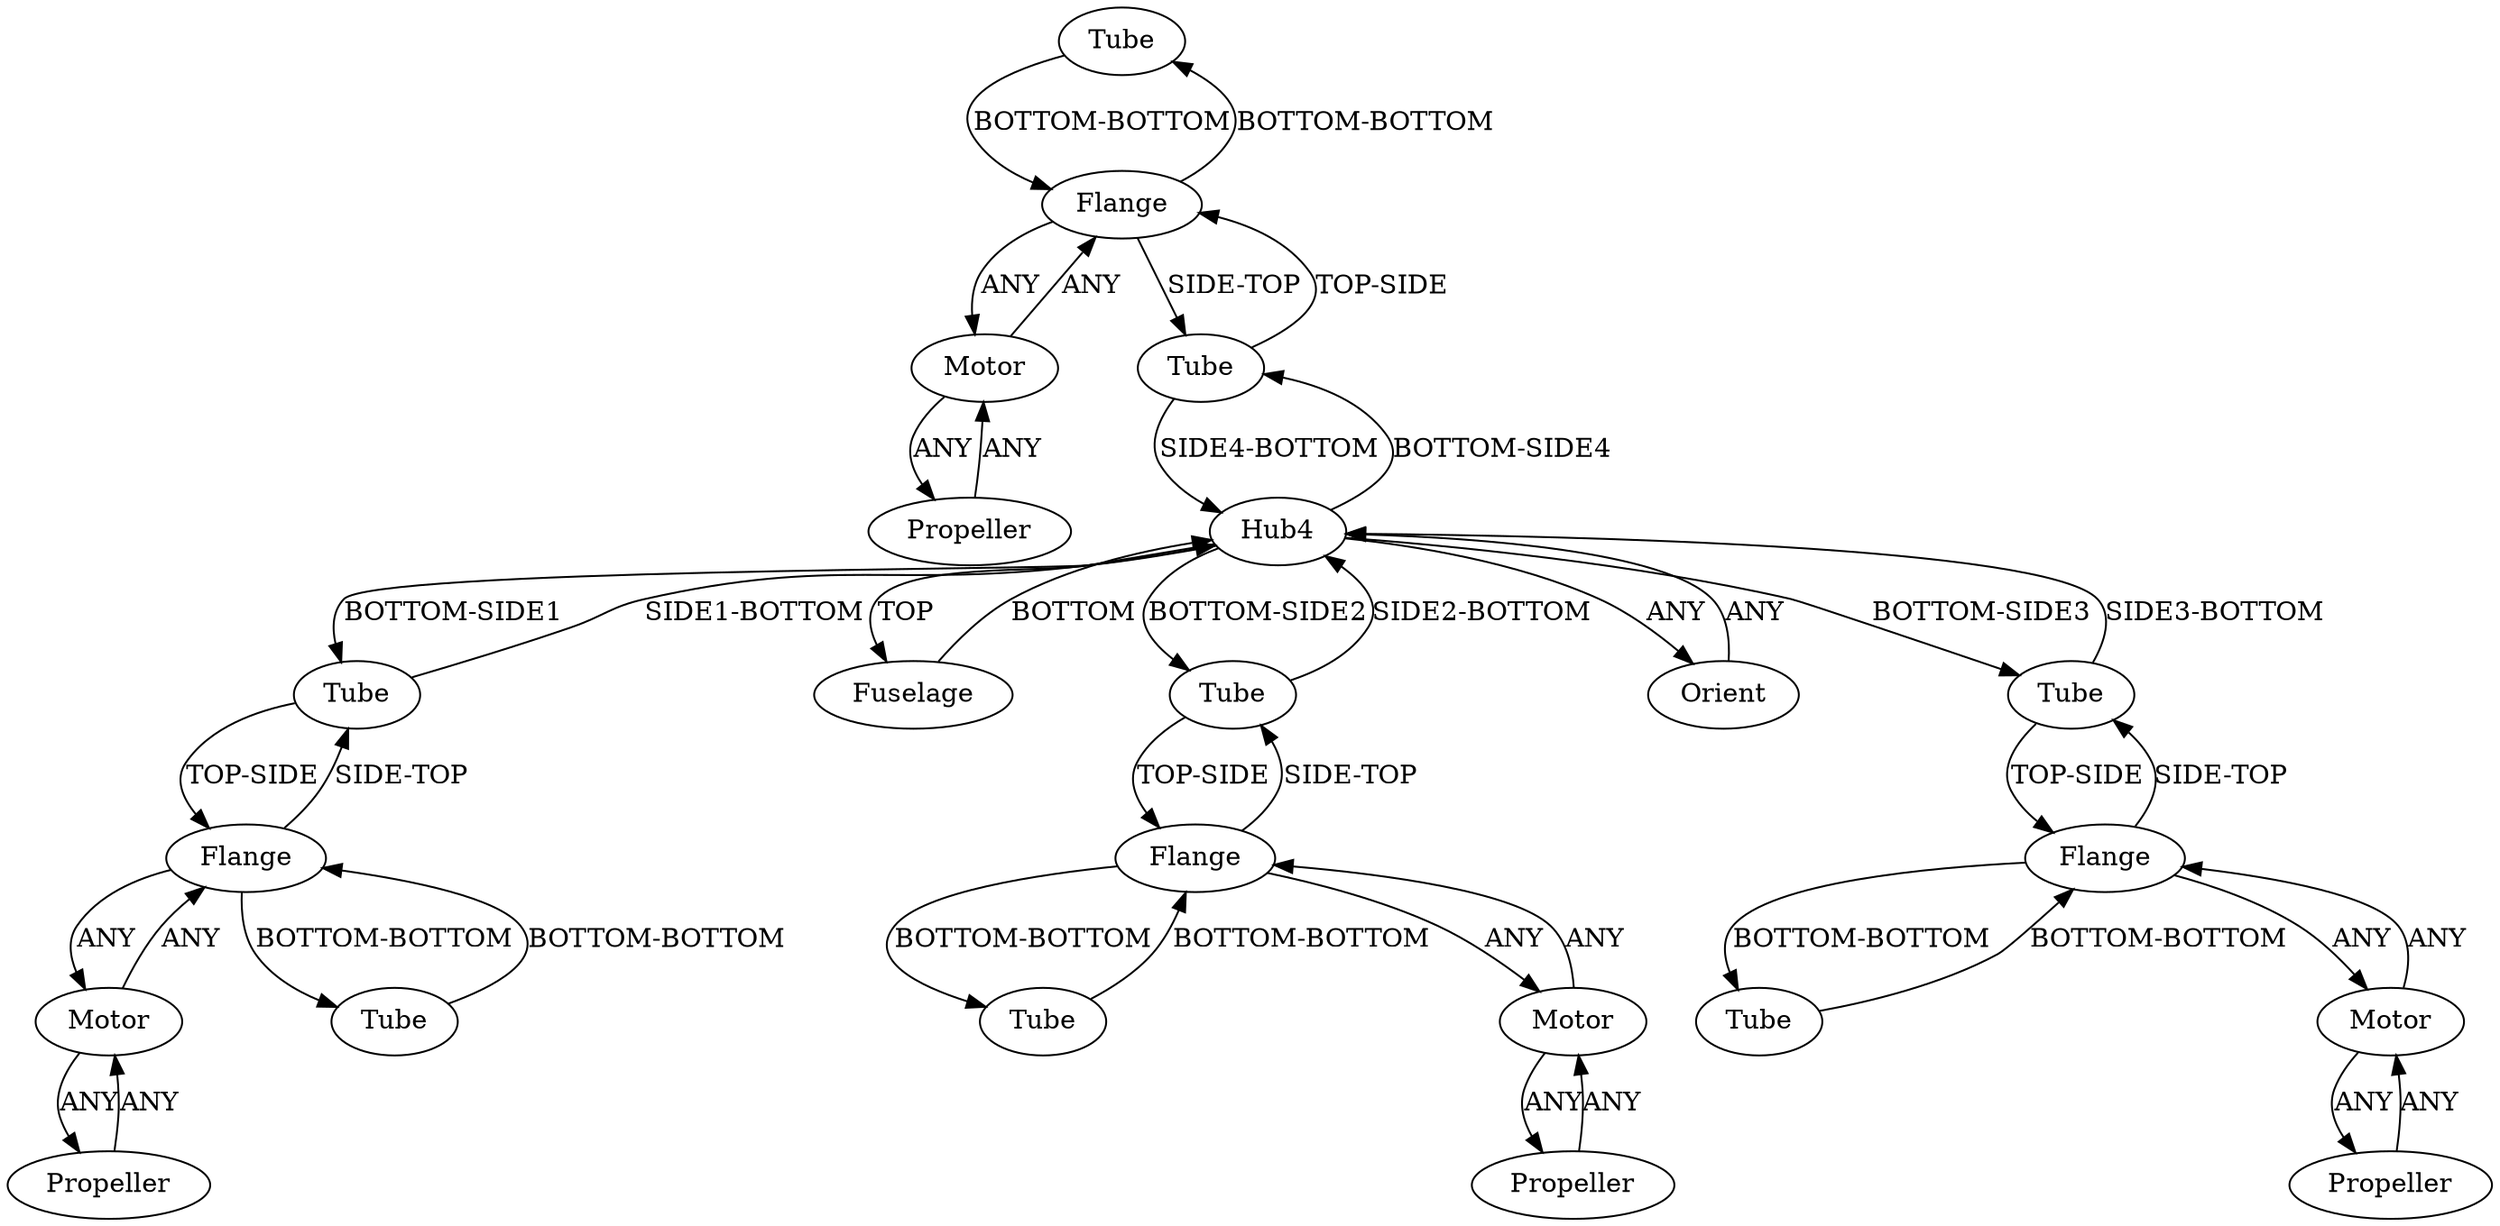 /* Created by igraph 0.10.2 */
digraph {
  0 [
    instance=Tube_instance_1
    label=Tube
  ];
  1 [
    instance=Motor_instance_1
    label=Motor
  ];
  2 [
    instance=Tube_instance_2
    label=Tube
  ];
  3 [
    instance=Tube_instance_3
    label=Tube
  ];
  4 [
    instance=Propeller_instance_1
    label=Propeller
  ];
  5 [
    instance=Tube_instance_4
    label=Tube
  ];
  6 [
    instance=Motor_instance_2
    label=Motor
  ];
  7 [
    instance=Flange_instance_1
    label=Flange
  ];
  8 [
    instance=Hub4_instance_1
    label=Hub4
  ];
  9 [
    instance=Fuselage_instance_1
    label=Fuselage
  ];
  10 [
    instance=Tube_instance_5
    label=Tube
  ];
  11 [
    instance=Tube_instance_6
    label=Tube
  ];
  12 [
    instance=Orient
    label=Orient
  ];
  13 [
    instance=Motor_instance_3
    label=Motor
  ];
  14 [
    instance=Flange_instance_2
    label=Flange
  ];
  15 [
    instance=Propeller_instance_2
    label=Propeller
  ];
  16 [
    instance=Flange_instance_3
    label=Flange
  ];
  17 [
    instance=Propeller_instance_3
    label=Propeller
  ];
  18 [
    instance=Propeller_instance_4
    label=Propeller
  ];
  19 [
    instance=Motor_instance_4
    label=Motor
  ];
  20 [
    instance=Flange_instance_4
    label=Flange
  ];
  21 [
    instance=Tube_instance_7
    label=Tube
  ];
  22 [
    instance=Tube_instance_8
    label=Tube
  ];

  0 -> 14 [
    label="BOTTOM-BOTTOM"
  ];
  1 -> 15 [
    label=ANY
  ];
  1 -> 20 [
    label=ANY
  ];
  2 -> 8 [
    label="SIDE1-BOTTOM"
  ];
  2 -> 20 [
    label="TOP-SIDE"
  ];
  3 -> 16 [
    label="BOTTOM-BOTTOM"
  ];
  4 -> 6 [
    label=ANY
  ];
  5 -> 20 [
    label="BOTTOM-BOTTOM"
  ];
  6 -> 14 [
    label=ANY
  ];
  6 -> 4 [
    label=ANY
  ];
  7 -> 10 [
    label="BOTTOM-BOTTOM"
  ];
  7 -> 11 [
    label="SIDE-TOP"
  ];
  7 -> 13 [
    label=ANY
  ];
  8 -> 11 [
    label="BOTTOM-SIDE2"
  ];
  8 -> 9 [
    label=TOP
  ];
  8 -> 2 [
    label="BOTTOM-SIDE1"
  ];
  8 -> 21 [
    label="BOTTOM-SIDE4"
  ];
  8 -> 22 [
    label="BOTTOM-SIDE3"
  ];
  8 -> 12 [
    label=ANY
  ];
  9 -> 8 [
    label=BOTTOM
  ];
  10 -> 7 [
    label="BOTTOM-BOTTOM"
  ];
  11 -> 8 [
    label="SIDE2-BOTTOM"
  ];
  11 -> 7 [
    label="TOP-SIDE"
  ];
  12 -> 8 [
    label=ANY
  ];
  13 -> 7 [
    label=ANY
  ];
  13 -> 18 [
    label=ANY
  ];
  14 -> 21 [
    label="SIDE-TOP"
  ];
  14 -> 0 [
    label="BOTTOM-BOTTOM"
  ];
  14 -> 6 [
    label=ANY
  ];
  15 -> 1 [
    label=ANY
  ];
  16 -> 3 [
    label="BOTTOM-BOTTOM"
  ];
  16 -> 22 [
    label="SIDE-TOP"
  ];
  16 -> 19 [
    label=ANY
  ];
  17 -> 19 [
    label=ANY
  ];
  18 -> 13 [
    label=ANY
  ];
  19 -> 17 [
    label=ANY
  ];
  19 -> 16 [
    label=ANY
  ];
  20 -> 1 [
    label=ANY
  ];
  20 -> 2 [
    label="SIDE-TOP"
  ];
  20 -> 5 [
    label="BOTTOM-BOTTOM"
  ];
  21 -> 8 [
    label="SIDE4-BOTTOM"
  ];
  21 -> 14 [
    label="TOP-SIDE"
  ];
  22 -> 16 [
    label="TOP-SIDE"
  ];
  22 -> 8 [
    label="SIDE3-BOTTOM"
  ];
}
